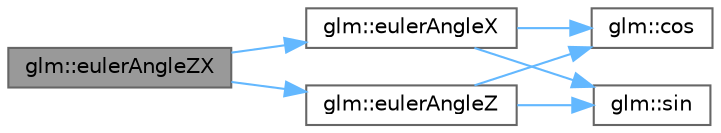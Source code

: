 digraph "glm::eulerAngleZX"
{
 // LATEX_PDF_SIZE
  bgcolor="transparent";
  edge [fontname=Helvetica,fontsize=10,labelfontname=Helvetica,labelfontsize=10];
  node [fontname=Helvetica,fontsize=10,shape=box,height=0.2,width=0.4];
  rankdir="LR";
  Node1 [id="Node000001",label="glm::eulerAngleZX",height=0.2,width=0.4,color="gray40", fillcolor="grey60", style="filled", fontcolor="black",tooltip=" "];
  Node1 -> Node2 [id="edge1_Node000001_Node000002",color="steelblue1",style="solid",tooltip=" "];
  Node2 [id="Node000002",label="glm::eulerAngleX",height=0.2,width=0.4,color="grey40", fillcolor="white", style="filled",URL="$group__gtx__euler__angles.html#ga6ddd62c69c42f6e0fb22260c59e11764",tooltip=" "];
  Node2 -> Node3 [id="edge2_Node000002_Node000003",color="steelblue1",style="solid",tooltip=" "];
  Node3 [id="Node000003",label="glm::cos",height=0.2,width=0.4,color="grey40", fillcolor="white", style="filled",URL="$group__core__func__trigonometric.html#ga54745147add8b4fa05642f5c71f6833e",tooltip=" "];
  Node2 -> Node4 [id="edge3_Node000002_Node000004",color="steelblue1",style="solid",tooltip=" "];
  Node4 [id="Node000004",label="glm::sin",height=0.2,width=0.4,color="grey40", fillcolor="white", style="filled",URL="$group__core__func__trigonometric.html#ga3fcdcfa2d2ac38de9ba1885cd1c79414",tooltip=" "];
  Node1 -> Node5 [id="edge4_Node000001_Node000005",color="steelblue1",style="solid",tooltip=" "];
  Node5 [id="Node000005",label="glm::eulerAngleZ",height=0.2,width=0.4,color="grey40", fillcolor="white", style="filled",URL="$group__gtx__euler__angles.html#ga8466b03295c03fe68d012b19373e1935",tooltip=" "];
  Node5 -> Node3 [id="edge5_Node000005_Node000003",color="steelblue1",style="solid",tooltip=" "];
  Node5 -> Node4 [id="edge6_Node000005_Node000004",color="steelblue1",style="solid",tooltip=" "];
}
